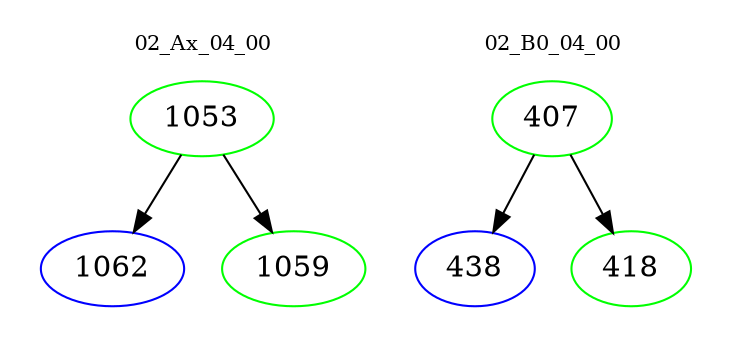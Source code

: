 digraph{
subgraph cluster_0 {
color = white
label = "02_Ax_04_00";
fontsize=10;
T0_1053 [label="1053", color="green"]
T0_1053 -> T0_1062 [color="black"]
T0_1062 [label="1062", color="blue"]
T0_1053 -> T0_1059 [color="black"]
T0_1059 [label="1059", color="green"]
}
subgraph cluster_1 {
color = white
label = "02_B0_04_00";
fontsize=10;
T1_407 [label="407", color="green"]
T1_407 -> T1_438 [color="black"]
T1_438 [label="438", color="blue"]
T1_407 -> T1_418 [color="black"]
T1_418 [label="418", color="green"]
}
}
